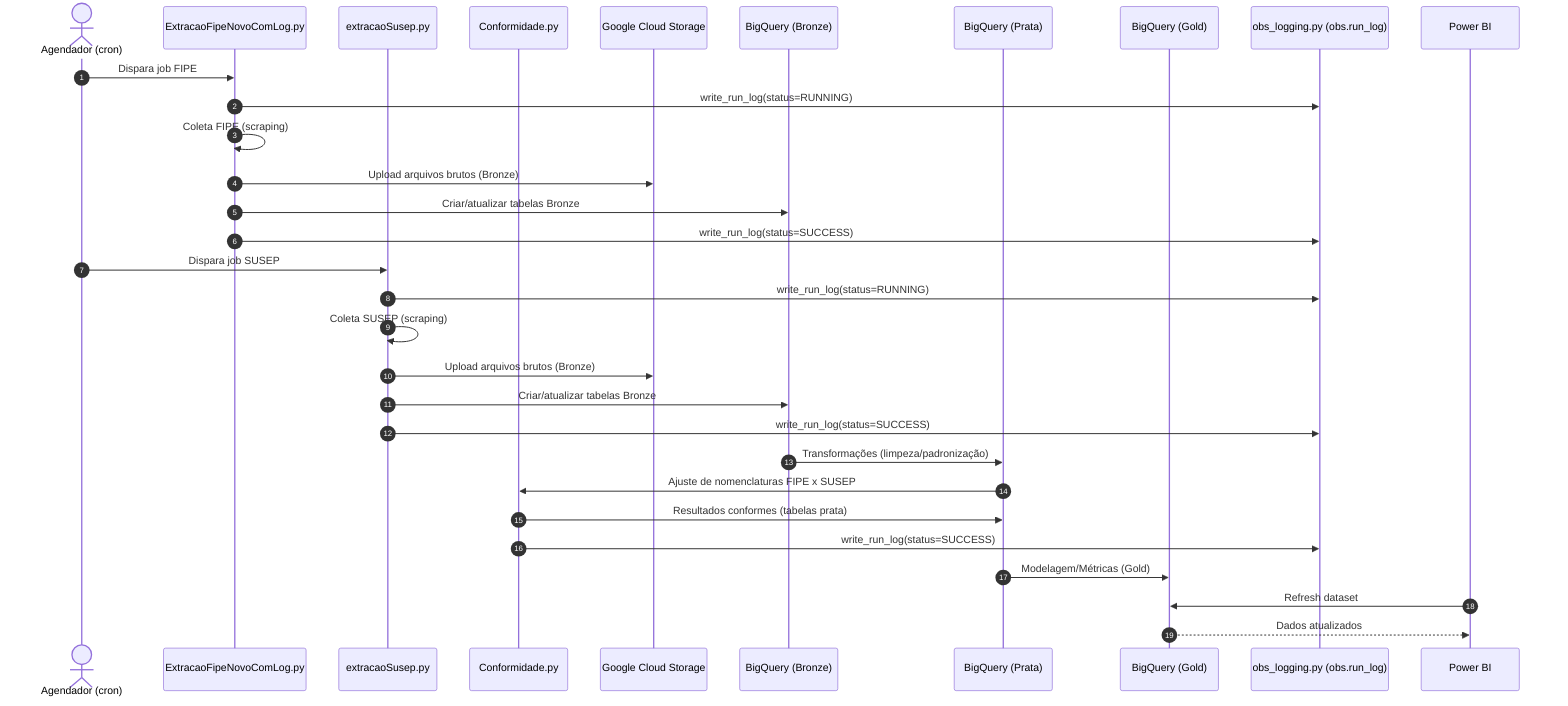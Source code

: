 sequenceDiagram
    autonumber
    actor Cron as Agendador (cron)
    participant FIPE as ExtracaoFipeNovoComLog.py
    participant SUSEP as extracaoSusep.py
    participant CONF as Conformidade.py
    participant GCS as Google Cloud Storage
    participant BQb as BigQuery (Bronze)
    participant BQs as BigQuery (Prata)
    participant BQg as BigQuery (Gold)
    participant LOG as obs_logging.py (obs.run_log)
    participant PBI as Power BI

    Cron->>FIPE: Dispara job FIPE
    FIPE->>LOG: write_run_log(status=RUNNING)
    FIPE->>FIPE: Coleta FIPE (scraping)
    FIPE->>GCS: Upload arquivos brutos (Bronze)
    FIPE->>BQb: Criar/atualizar tabelas Bronze
    FIPE->>LOG: write_run_log(status=SUCCESS)

    Cron->>SUSEP: Dispara job SUSEP
    SUSEP->>LOG: write_run_log(status=RUNNING)
    SUSEP->>SUSEP: Coleta SUSEP (scraping)
    SUSEP->>GCS: Upload arquivos brutos (Bronze)
    SUSEP->>BQb: Criar/atualizar tabelas Bronze
    SUSEP->>LOG: write_run_log(status=SUCCESS)

    BQb->>BQs: Transformações (limpeza/padronização)
    BQs->>CONF: Ajuste de nomenclaturas FIPE x SUSEP
    CONF->>BQs: Resultados conformes (tabelas prata)
    CONF->>LOG: write_run_log(status=SUCCESS)

    BQs->>BQg: Modelagem/Métricas (Gold)
    PBI->>BQg: Refresh dataset
    BQg-->>PBI: Dados atualizados
